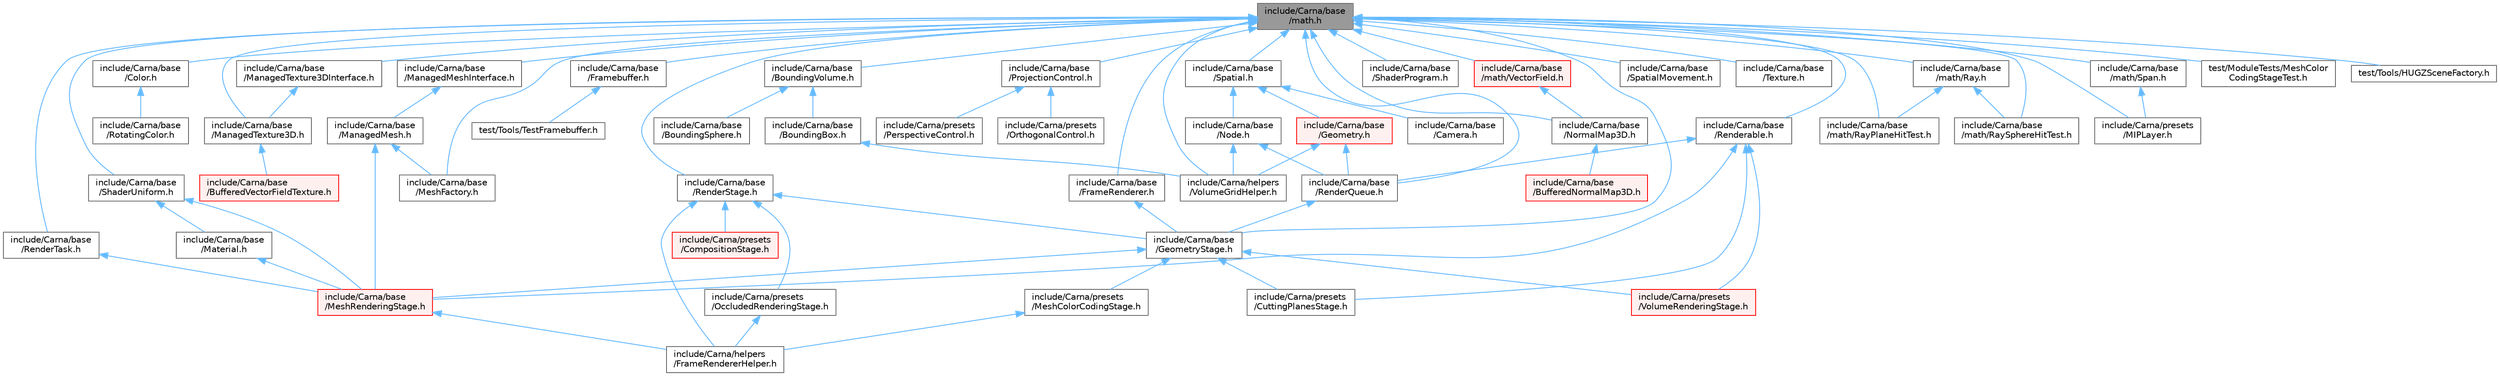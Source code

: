 digraph "include/Carna/base/math.h"
{
 // LATEX_PDF_SIZE
  bgcolor="transparent";
  edge [fontname=Helvetica,fontsize=10,labelfontname=Helvetica,labelfontsize=10];
  node [fontname=Helvetica,fontsize=10,shape=box,height=0.2,width=0.4];
  Node1 [id="Node000001",label="include/Carna/base\l/math.h",height=0.2,width=0.4,color="gray40", fillcolor="grey60", style="filled", fontcolor="black",tooltip="Defines Carna::base::math namespace and CARNA_FOR_VECTOR3UI."];
  Node1 -> Node2 [id="edge1_Node000001_Node000002",dir="back",color="steelblue1",style="solid",tooltip=" "];
  Node2 [id="Node000002",label="include/Carna/base\l/BoundingVolume.h",height=0.2,width=0.4,color="grey40", fillcolor="white", style="filled",URL="$BoundingVolume_8h.html",tooltip="Defines Carna::base::BoundingVolume."];
  Node2 -> Node3 [id="edge2_Node000002_Node000003",dir="back",color="steelblue1",style="solid",tooltip=" "];
  Node3 [id="Node000003",label="include/Carna/base\l/BoundingBox.h",height=0.2,width=0.4,color="grey40", fillcolor="white", style="filled",URL="$BoundingBox_8h.html",tooltip="Defines Carna::base::BoundingBox."];
  Node3 -> Node4 [id="edge3_Node000003_Node000004",dir="back",color="steelblue1",style="solid",tooltip=" "];
  Node4 [id="Node000004",label="include/Carna/helpers\l/VolumeGridHelper.h",height=0.2,width=0.4,color="grey40", fillcolor="white", style="filled",URL="$VolumeGridHelper_8h.html",tooltip="Defines Carna::helpers::VolumeGridHelper."];
  Node2 -> Node5 [id="edge4_Node000002_Node000005",dir="back",color="steelblue1",style="solid",tooltip=" "];
  Node5 [id="Node000005",label="include/Carna/base\l/BoundingSphere.h",height=0.2,width=0.4,color="grey40", fillcolor="white", style="filled",URL="$BoundingSphere_8h.html",tooltip="Defines Carna::base::BoundingSphere."];
  Node1 -> Node6 [id="edge5_Node000001_Node000006",dir="back",color="steelblue1",style="solid",tooltip=" "];
  Node6 [id="Node000006",label="include/Carna/base\l/Color.h",height=0.2,width=0.4,color="grey40", fillcolor="white", style="filled",URL="$Color_8h.html",tooltip="Defines Carna::base::Color."];
  Node6 -> Node7 [id="edge6_Node000006_Node000007",dir="back",color="steelblue1",style="solid",tooltip=" "];
  Node7 [id="Node000007",label="include/Carna/base\l/RotatingColor.h",height=0.2,width=0.4,color="grey40", fillcolor="white", style="filled",URL="$RotatingColor_8h.html",tooltip="Defines Carna::base::RotatingColor."];
  Node1 -> Node8 [id="edge7_Node000001_Node000008",dir="back",color="steelblue1",style="solid",tooltip=" "];
  Node8 [id="Node000008",label="include/Carna/base\l/FrameRenderer.h",height=0.2,width=0.4,color="grey40", fillcolor="white", style="filled",URL="$FrameRenderer_8h.html",tooltip="Defines Carna::base::FrameRenderer."];
  Node8 -> Node9 [id="edge8_Node000008_Node000009",dir="back",color="steelblue1",style="solid",tooltip=" "];
  Node9 [id="Node000009",label="include/Carna/base\l/GeometryStage.h",height=0.2,width=0.4,color="grey40", fillcolor="white", style="filled",URL="$GeometryStage_8h.html",tooltip="Defines Carna::base::GeometryStage."];
  Node9 -> Node10 [id="edge9_Node000009_Node000010",dir="back",color="steelblue1",style="solid",tooltip=" "];
  Node10 [id="Node000010",label="include/Carna/base\l/MeshRenderingStage.h",height=0.2,width=0.4,color="red", fillcolor="#FFF0F0", style="filled",URL="$MeshRenderingStage_8h.html",tooltip="Defines Carna::base::MeshRenderingStage."];
  Node10 -> Node11 [id="edge10_Node000010_Node000011",dir="back",color="steelblue1",style="solid",tooltip=" "];
  Node11 [id="Node000011",label="include/Carna/helpers\l/FrameRendererHelper.h",height=0.2,width=0.4,color="grey40", fillcolor="white", style="filled",URL="$FrameRendererHelper_8h.html",tooltip="Defines Carna::helpers::FrameRendererHelper."];
  Node9 -> Node18 [id="edge11_Node000009_Node000018",dir="back",color="steelblue1",style="solid",tooltip=" "];
  Node18 [id="Node000018",label="include/Carna/presets\l/CuttingPlanesStage.h",height=0.2,width=0.4,color="grey40", fillcolor="white", style="filled",URL="$CuttingPlanesStage_8h.html",tooltip="Defines Carna::presets::CuttingPlanesStage."];
  Node9 -> Node19 [id="edge12_Node000009_Node000019",dir="back",color="steelblue1",style="solid",tooltip=" "];
  Node19 [id="Node000019",label="include/Carna/presets\l/MeshColorCodingStage.h",height=0.2,width=0.4,color="grey40", fillcolor="white", style="filled",URL="$MeshColorCodingStage_8h.html",tooltip="Defines Carna::presets::MeshColorCodingStage."];
  Node19 -> Node11 [id="edge13_Node000019_Node000011",dir="back",color="steelblue1",style="solid",tooltip=" "];
  Node9 -> Node20 [id="edge14_Node000009_Node000020",dir="back",color="steelblue1",style="solid",tooltip=" "];
  Node20 [id="Node000020",label="include/Carna/presets\l/VolumeRenderingStage.h",height=0.2,width=0.4,color="red", fillcolor="#FFF0F0", style="filled",URL="$VolumeRenderingStage_8h.html",tooltip="Defines Carna::presets::VolumeRenderingStage."];
  Node1 -> Node25 [id="edge15_Node000001_Node000025",dir="back",color="steelblue1",style="solid",tooltip=" "];
  Node25 [id="Node000025",label="include/Carna/base\l/Framebuffer.h",height=0.2,width=0.4,color="grey40", fillcolor="white", style="filled",URL="$Framebuffer_8h.html",tooltip="Defines Carna::base::Framebuffer."];
  Node25 -> Node26 [id="edge16_Node000025_Node000026",dir="back",color="steelblue1",style="solid",tooltip=" "];
  Node26 [id="Node000026",label="test/Tools/TestFramebuffer.h",height=0.2,width=0.4,color="grey40", fillcolor="white", style="filled",URL="$TestFramebuffer_8h_source.html",tooltip=" "];
  Node1 -> Node9 [id="edge17_Node000001_Node000009",dir="back",color="steelblue1",style="solid",tooltip=" "];
  Node1 -> Node27 [id="edge18_Node000001_Node000027",dir="back",color="steelblue1",style="solid",tooltip=" "];
  Node27 [id="Node000027",label="include/Carna/base\l/ManagedMeshInterface.h",height=0.2,width=0.4,color="grey40", fillcolor="white", style="filled",URL="$ManagedMeshInterface_8h.html",tooltip="Defines Carna::base::ManagedMeshInterface."];
  Node27 -> Node28 [id="edge19_Node000027_Node000028",dir="back",color="steelblue1",style="solid",tooltip=" "];
  Node28 [id="Node000028",label="include/Carna/base\l/ManagedMesh.h",height=0.2,width=0.4,color="grey40", fillcolor="white", style="filled",URL="$ManagedMesh_8h.html",tooltip="Defines Carna::base::ManagedMesh."];
  Node28 -> Node29 [id="edge20_Node000028_Node000029",dir="back",color="steelblue1",style="solid",tooltip=" "];
  Node29 [id="Node000029",label="include/Carna/base\l/MeshFactory.h",height=0.2,width=0.4,color="grey40", fillcolor="white", style="filled",URL="$MeshFactory_8h.html",tooltip="Defines Carna::base::MeshFactory."];
  Node28 -> Node10 [id="edge21_Node000028_Node000010",dir="back",color="steelblue1",style="solid",tooltip=" "];
  Node1 -> Node30 [id="edge22_Node000001_Node000030",dir="back",color="steelblue1",style="solid",tooltip=" "];
  Node30 [id="Node000030",label="include/Carna/base\l/ManagedTexture3D.h",height=0.2,width=0.4,color="grey40", fillcolor="white", style="filled",URL="$ManagedTexture3D_8h.html",tooltip="Defines Carna::base::ManagedTexture3D."];
  Node30 -> Node31 [id="edge23_Node000030_Node000031",dir="back",color="steelblue1",style="solid",tooltip=" "];
  Node31 [id="Node000031",label="include/Carna/base\l/BufferedVectorFieldTexture.h",height=0.2,width=0.4,color="red", fillcolor="#FFF0F0", style="filled",URL="$BufferedVectorFieldTexture_8h.html",tooltip="Defines Carna::base::BufferedVectorFieldTexture."];
  Node1 -> Node33 [id="edge24_Node000001_Node000033",dir="back",color="steelblue1",style="solid",tooltip=" "];
  Node33 [id="Node000033",label="include/Carna/base\l/ManagedTexture3DInterface.h",height=0.2,width=0.4,color="grey40", fillcolor="white", style="filled",URL="$ManagedTexture3DInterface_8h.html",tooltip="Defines Carna::base::ManagedTexture3DInterface."];
  Node33 -> Node30 [id="edge25_Node000033_Node000030",dir="back",color="steelblue1",style="solid",tooltip=" "];
  Node1 -> Node29 [id="edge26_Node000001_Node000029",dir="back",color="steelblue1",style="solid",tooltip=" "];
  Node1 -> Node34 [id="edge27_Node000001_Node000034",dir="back",color="steelblue1",style="solid",tooltip=" "];
  Node34 [id="Node000034",label="include/Carna/base\l/NormalMap3D.h",height=0.2,width=0.4,color="grey40", fillcolor="white", style="filled",URL="$NormalMap3D_8h.html",tooltip="Defines Carna::base::NormalMap3D."];
  Node34 -> Node35 [id="edge28_Node000034_Node000035",dir="back",color="steelblue1",style="solid",tooltip=" "];
  Node35 [id="Node000035",label="include/Carna/base\l/BufferedNormalMap3D.h",height=0.2,width=0.4,color="red", fillcolor="#FFF0F0", style="filled",URL="$BufferedNormalMap3D_8h.html",tooltip="Defines Carna::base::BufferedNormalMap3D."];
  Node1 -> Node36 [id="edge29_Node000001_Node000036",dir="back",color="steelblue1",style="solid",tooltip=" "];
  Node36 [id="Node000036",label="include/Carna/base\l/ProjectionControl.h",height=0.2,width=0.4,color="grey40", fillcolor="white", style="filled",URL="$ProjectionControl_8h.html",tooltip="Defines Carna::base::ProjectionControl."];
  Node36 -> Node37 [id="edge30_Node000036_Node000037",dir="back",color="steelblue1",style="solid",tooltip=" "];
  Node37 [id="Node000037",label="include/Carna/presets\l/OrthogonalControl.h",height=0.2,width=0.4,color="grey40", fillcolor="white", style="filled",URL="$OrthogonalControl_8h.html",tooltip="Defines Carna::presets::OrthogonalControl."];
  Node36 -> Node38 [id="edge31_Node000036_Node000038",dir="back",color="steelblue1",style="solid",tooltip=" "];
  Node38 [id="Node000038",label="include/Carna/presets\l/PerspectiveControl.h",height=0.2,width=0.4,color="grey40", fillcolor="white", style="filled",URL="$PerspectiveControl_8h.html",tooltip="Defines Carna::presets::PerspectiveControl."];
  Node1 -> Node39 [id="edge32_Node000001_Node000039",dir="back",color="steelblue1",style="solid",tooltip=" "];
  Node39 [id="Node000039",label="include/Carna/base\l/RenderQueue.h",height=0.2,width=0.4,color="grey40", fillcolor="white", style="filled",URL="$RenderQueue_8h.html",tooltip="Defines Carna::base::RenderQueue."];
  Node39 -> Node9 [id="edge33_Node000039_Node000009",dir="back",color="steelblue1",style="solid",tooltip=" "];
  Node1 -> Node40 [id="edge34_Node000001_Node000040",dir="back",color="steelblue1",style="solid",tooltip=" "];
  Node40 [id="Node000040",label="include/Carna/base\l/RenderStage.h",height=0.2,width=0.4,color="grey40", fillcolor="white", style="filled",URL="$RenderStage_8h.html",tooltip="Defines Carna::base::RenderStage."];
  Node40 -> Node9 [id="edge35_Node000040_Node000009",dir="back",color="steelblue1",style="solid",tooltip=" "];
  Node40 -> Node11 [id="edge36_Node000040_Node000011",dir="back",color="steelblue1",style="solid",tooltip=" "];
  Node40 -> Node41 [id="edge37_Node000040_Node000041",dir="back",color="steelblue1",style="solid",tooltip=" "];
  Node41 [id="Node000041",label="include/Carna/presets\l/CompositionStage.h",height=0.2,width=0.4,color="red", fillcolor="#FFF0F0", style="filled",URL="$CompositionStage_8h.html",tooltip="Defines Carna::presets::CompositionStage."];
  Node40 -> Node43 [id="edge38_Node000040_Node000043",dir="back",color="steelblue1",style="solid",tooltip=" "];
  Node43 [id="Node000043",label="include/Carna/presets\l/OccludedRenderingStage.h",height=0.2,width=0.4,color="grey40", fillcolor="white", style="filled",URL="$OccludedRenderingStage_8h.html",tooltip="Defines Carna::presets::OccludedRenderingStage."];
  Node43 -> Node11 [id="edge39_Node000043_Node000011",dir="back",color="steelblue1",style="solid",tooltip=" "];
  Node1 -> Node44 [id="edge40_Node000001_Node000044",dir="back",color="steelblue1",style="solid",tooltip=" "];
  Node44 [id="Node000044",label="include/Carna/base\l/RenderTask.h",height=0.2,width=0.4,color="grey40", fillcolor="white", style="filled",URL="$RenderTask_8h.html",tooltip="Defines Carna::base::RenderTask."];
  Node44 -> Node10 [id="edge41_Node000044_Node000010",dir="back",color="steelblue1",style="solid",tooltip=" "];
  Node1 -> Node45 [id="edge42_Node000001_Node000045",dir="back",color="steelblue1",style="solid",tooltip=" "];
  Node45 [id="Node000045",label="include/Carna/base\l/Renderable.h",height=0.2,width=0.4,color="grey40", fillcolor="white", style="filled",URL="$Renderable_8h.html",tooltip="Defines Carna::base::Renderable."];
  Node45 -> Node10 [id="edge43_Node000045_Node000010",dir="back",color="steelblue1",style="solid",tooltip=" "];
  Node45 -> Node39 [id="edge44_Node000045_Node000039",dir="back",color="steelblue1",style="solid",tooltip=" "];
  Node45 -> Node18 [id="edge45_Node000045_Node000018",dir="back",color="steelblue1",style="solid",tooltip=" "];
  Node45 -> Node20 [id="edge46_Node000045_Node000020",dir="back",color="steelblue1",style="solid",tooltip=" "];
  Node1 -> Node46 [id="edge47_Node000001_Node000046",dir="back",color="steelblue1",style="solid",tooltip=" "];
  Node46 [id="Node000046",label="include/Carna/base\l/ShaderProgram.h",height=0.2,width=0.4,color="grey40", fillcolor="white", style="filled",URL="$ShaderProgram_8h.html",tooltip="Defines Carna::base::ShaderProgram."];
  Node1 -> Node47 [id="edge48_Node000001_Node000047",dir="back",color="steelblue1",style="solid",tooltip=" "];
  Node47 [id="Node000047",label="include/Carna/base\l/ShaderUniform.h",height=0.2,width=0.4,color="grey40", fillcolor="white", style="filled",URL="$ShaderUniform_8h_source.html",tooltip=" "];
  Node47 -> Node48 [id="edge49_Node000047_Node000048",dir="back",color="steelblue1",style="solid",tooltip=" "];
  Node48 [id="Node000048",label="include/Carna/base\l/Material.h",height=0.2,width=0.4,color="grey40", fillcolor="white", style="filled",URL="$Material_8h.html",tooltip="Defines Carna::base::Material."];
  Node48 -> Node10 [id="edge50_Node000048_Node000010",dir="back",color="steelblue1",style="solid",tooltip=" "];
  Node47 -> Node10 [id="edge51_Node000047_Node000010",dir="back",color="steelblue1",style="solid",tooltip=" "];
  Node1 -> Node49 [id="edge52_Node000001_Node000049",dir="back",color="steelblue1",style="solid",tooltip=" "];
  Node49 [id="Node000049",label="include/Carna/base\l/Spatial.h",height=0.2,width=0.4,color="grey40", fillcolor="white", style="filled",URL="$Spatial_8h.html",tooltip="Defines Carna::base::Spatial."];
  Node49 -> Node50 [id="edge53_Node000049_Node000050",dir="back",color="steelblue1",style="solid",tooltip=" "];
  Node50 [id="Node000050",label="include/Carna/base\l/Camera.h",height=0.2,width=0.4,color="grey40", fillcolor="white", style="filled",URL="$Camera_8h.html",tooltip="Defines Carna::base::Camera."];
  Node49 -> Node51 [id="edge54_Node000049_Node000051",dir="back",color="steelblue1",style="solid",tooltip=" "];
  Node51 [id="Node000051",label="include/Carna/base\l/Geometry.h",height=0.2,width=0.4,color="red", fillcolor="#FFF0F0", style="filled",URL="$Geometry_8h.html",tooltip="Defines Carna::base::Geometry."];
  Node51 -> Node39 [id="edge55_Node000051_Node000039",dir="back",color="steelblue1",style="solid",tooltip=" "];
  Node51 -> Node4 [id="edge56_Node000051_Node000004",dir="back",color="steelblue1",style="solid",tooltip=" "];
  Node49 -> Node52 [id="edge57_Node000049_Node000052",dir="back",color="steelblue1",style="solid",tooltip=" "];
  Node52 [id="Node000052",label="include/Carna/base\l/Node.h",height=0.2,width=0.4,color="grey40", fillcolor="white", style="filled",URL="$Node_8h.html",tooltip="Defines Carna::base::Node."];
  Node52 -> Node39 [id="edge58_Node000052_Node000039",dir="back",color="steelblue1",style="solid",tooltip=" "];
  Node52 -> Node4 [id="edge59_Node000052_Node000004",dir="back",color="steelblue1",style="solid",tooltip=" "];
  Node1 -> Node53 [id="edge60_Node000001_Node000053",dir="back",color="steelblue1",style="solid",tooltip=" "];
  Node53 [id="Node000053",label="include/Carna/base\l/SpatialMovement.h",height=0.2,width=0.4,color="grey40", fillcolor="white", style="filled",URL="$SpatialMovement_8h.html",tooltip="Defines Carna::base::SpatialMovement."];
  Node1 -> Node54 [id="edge61_Node000001_Node000054",dir="back",color="steelblue1",style="solid",tooltip=" "];
  Node54 [id="Node000054",label="include/Carna/base\l/Texture.h",height=0.2,width=0.4,color="grey40", fillcolor="white", style="filled",URL="$Texture_8h.html",tooltip="Defines Carna::base::Texture."];
  Node1 -> Node55 [id="edge62_Node000001_Node000055",dir="back",color="steelblue1",style="solid",tooltip=" "];
  Node55 [id="Node000055",label="include/Carna/base\l/math/Ray.h",height=0.2,width=0.4,color="grey40", fillcolor="white", style="filled",URL="$Ray_8h.html",tooltip="Defines Carna::base::math::Ray."];
  Node55 -> Node56 [id="edge63_Node000055_Node000056",dir="back",color="steelblue1",style="solid",tooltip=" "];
  Node56 [id="Node000056",label="include/Carna/base\l/math/RayPlaneHitTest.h",height=0.2,width=0.4,color="grey40", fillcolor="white", style="filled",URL="$RayPlaneHitTest_8h.html",tooltip="Defines Carna::base::math::RayPlaneHitTest."];
  Node55 -> Node57 [id="edge64_Node000055_Node000057",dir="back",color="steelblue1",style="solid",tooltip=" "];
  Node57 [id="Node000057",label="include/Carna/base\l/math/RaySphereHitTest.h",height=0.2,width=0.4,color="grey40", fillcolor="white", style="filled",URL="$RaySphereHitTest_8h.html",tooltip="Defines Carna::base::math::RaySphereHitTest."];
  Node1 -> Node56 [id="edge65_Node000001_Node000056",dir="back",color="steelblue1",style="solid",tooltip=" "];
  Node1 -> Node57 [id="edge66_Node000001_Node000057",dir="back",color="steelblue1",style="solid",tooltip=" "];
  Node1 -> Node58 [id="edge67_Node000001_Node000058",dir="back",color="steelblue1",style="solid",tooltip=" "];
  Node58 [id="Node000058",label="include/Carna/base\l/math/Span.h",height=0.2,width=0.4,color="grey40", fillcolor="white", style="filled",URL="$Span_8h.html",tooltip="Defines Carna::base::math::Span."];
  Node58 -> Node59 [id="edge68_Node000058_Node000059",dir="back",color="steelblue1",style="solid",tooltip=" "];
  Node59 [id="Node000059",label="include/Carna/presets\l/MIPLayer.h",height=0.2,width=0.4,color="grey40", fillcolor="white", style="filled",URL="$MIPLayer_8h.html",tooltip="Defines Carna::presets::MIPLayer."];
  Node1 -> Node60 [id="edge69_Node000001_Node000060",dir="back",color="steelblue1",style="solid",tooltip=" "];
  Node60 [id="Node000060",label="include/Carna/base\l/math/VectorField.h",height=0.2,width=0.4,color="red", fillcolor="#FFF0F0", style="filled",URL="$VectorField_8h.html",tooltip="Defines Carna::base::math::VectorField."];
  Node60 -> Node34 [id="edge70_Node000060_Node000034",dir="back",color="steelblue1",style="solid",tooltip=" "];
  Node1 -> Node4 [id="edge71_Node000001_Node000004",dir="back",color="steelblue1",style="solid",tooltip=" "];
  Node1 -> Node59 [id="edge72_Node000001_Node000059",dir="back",color="steelblue1",style="solid",tooltip=" "];
  Node1 -> Node13 [id="edge73_Node000001_Node000013",dir="back",color="steelblue1",style="solid",tooltip=" "];
  Node13 [id="Node000013",label="test/ModuleTests/MeshColor\lCodingStageTest.h",height=0.2,width=0.4,color="grey40", fillcolor="white", style="filled",URL="$MeshColorCodingStageTest_8h_source.html",tooltip=" "];
  Node1 -> Node63 [id="edge74_Node000001_Node000063",dir="back",color="steelblue1",style="solid",tooltip=" "];
  Node63 [id="Node000063",label="test/Tools/HUGZSceneFactory.h",height=0.2,width=0.4,color="grey40", fillcolor="white", style="filled",URL="$HUGZSceneFactory_8h_source.html",tooltip=" "];
}
